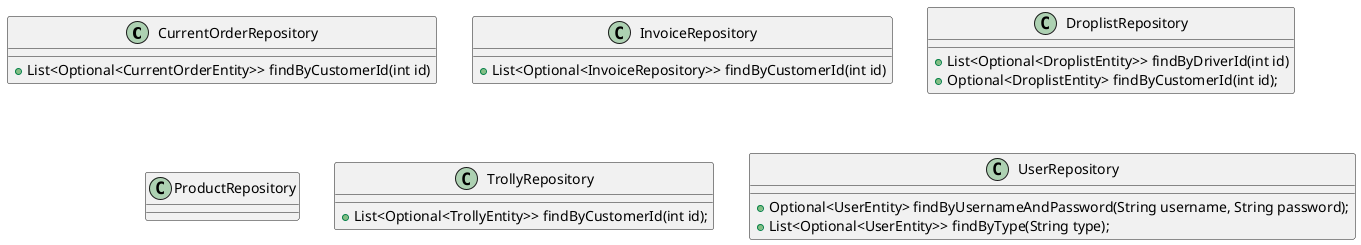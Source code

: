 @startuml
'https://plantuml.com/class-diagram

class CurrentOrderRepository {
    +List<Optional<CurrentOrderEntity>> findByCustomerId(int id)
}

class InvoiceRepository {
    +List<Optional<InvoiceRepository>> findByCustomerId(int id)
}

class DroplistRepository {
    +List<Optional<DroplistEntity>> findByDriverId(int id)
    +Optional<DroplistEntity> findByCustomerId(int id);
}

class ProductRepository {

}

class TrollyRepository {
    +List<Optional<TrollyEntity>> findByCustomerId(int id);
}

class UserRepository {
	+Optional<UserEntity> findByUsernameAndPassword(String username, String password);
	+List<Optional<UserEntity>> findByType(String type);
}
@enduml